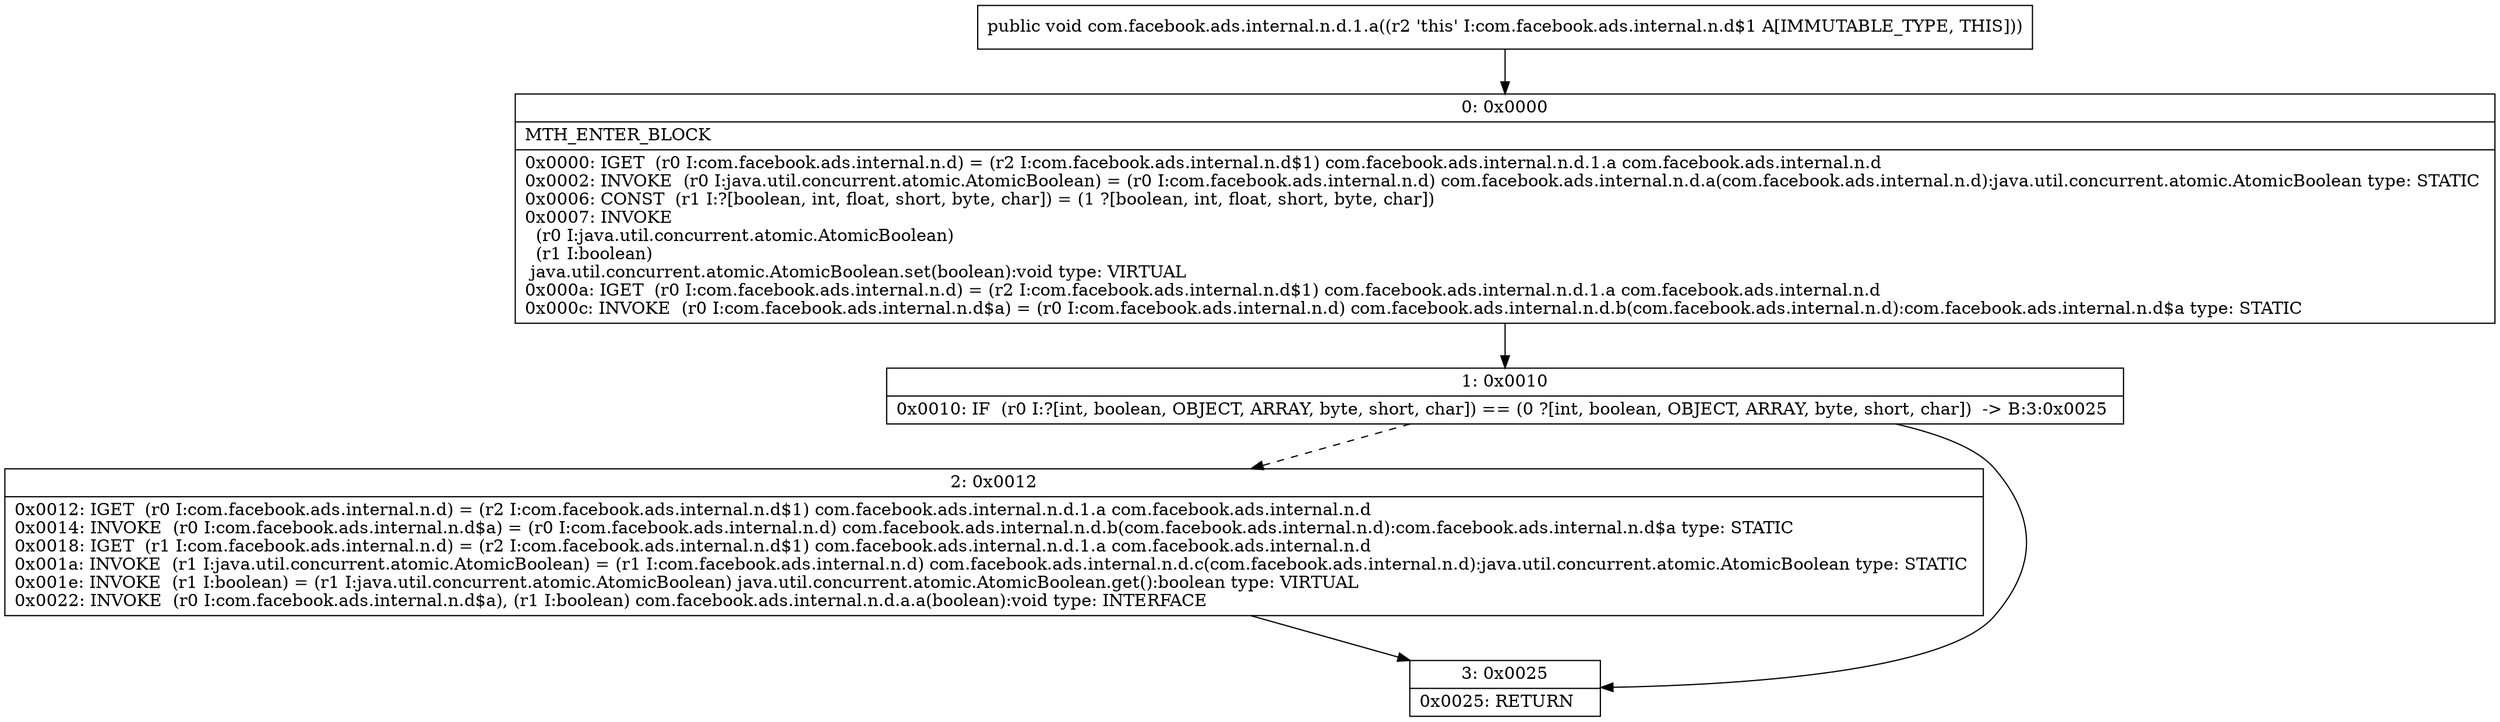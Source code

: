 digraph "CFG forcom.facebook.ads.internal.n.d.1.a()V" {
Node_0 [shape=record,label="{0\:\ 0x0000|MTH_ENTER_BLOCK\l|0x0000: IGET  (r0 I:com.facebook.ads.internal.n.d) = (r2 I:com.facebook.ads.internal.n.d$1) com.facebook.ads.internal.n.d.1.a com.facebook.ads.internal.n.d \l0x0002: INVOKE  (r0 I:java.util.concurrent.atomic.AtomicBoolean) = (r0 I:com.facebook.ads.internal.n.d) com.facebook.ads.internal.n.d.a(com.facebook.ads.internal.n.d):java.util.concurrent.atomic.AtomicBoolean type: STATIC \l0x0006: CONST  (r1 I:?[boolean, int, float, short, byte, char]) = (1 ?[boolean, int, float, short, byte, char]) \l0x0007: INVOKE  \l  (r0 I:java.util.concurrent.atomic.AtomicBoolean)\l  (r1 I:boolean)\l java.util.concurrent.atomic.AtomicBoolean.set(boolean):void type: VIRTUAL \l0x000a: IGET  (r0 I:com.facebook.ads.internal.n.d) = (r2 I:com.facebook.ads.internal.n.d$1) com.facebook.ads.internal.n.d.1.a com.facebook.ads.internal.n.d \l0x000c: INVOKE  (r0 I:com.facebook.ads.internal.n.d$a) = (r0 I:com.facebook.ads.internal.n.d) com.facebook.ads.internal.n.d.b(com.facebook.ads.internal.n.d):com.facebook.ads.internal.n.d$a type: STATIC \l}"];
Node_1 [shape=record,label="{1\:\ 0x0010|0x0010: IF  (r0 I:?[int, boolean, OBJECT, ARRAY, byte, short, char]) == (0 ?[int, boolean, OBJECT, ARRAY, byte, short, char])  \-\> B:3:0x0025 \l}"];
Node_2 [shape=record,label="{2\:\ 0x0012|0x0012: IGET  (r0 I:com.facebook.ads.internal.n.d) = (r2 I:com.facebook.ads.internal.n.d$1) com.facebook.ads.internal.n.d.1.a com.facebook.ads.internal.n.d \l0x0014: INVOKE  (r0 I:com.facebook.ads.internal.n.d$a) = (r0 I:com.facebook.ads.internal.n.d) com.facebook.ads.internal.n.d.b(com.facebook.ads.internal.n.d):com.facebook.ads.internal.n.d$a type: STATIC \l0x0018: IGET  (r1 I:com.facebook.ads.internal.n.d) = (r2 I:com.facebook.ads.internal.n.d$1) com.facebook.ads.internal.n.d.1.a com.facebook.ads.internal.n.d \l0x001a: INVOKE  (r1 I:java.util.concurrent.atomic.AtomicBoolean) = (r1 I:com.facebook.ads.internal.n.d) com.facebook.ads.internal.n.d.c(com.facebook.ads.internal.n.d):java.util.concurrent.atomic.AtomicBoolean type: STATIC \l0x001e: INVOKE  (r1 I:boolean) = (r1 I:java.util.concurrent.atomic.AtomicBoolean) java.util.concurrent.atomic.AtomicBoolean.get():boolean type: VIRTUAL \l0x0022: INVOKE  (r0 I:com.facebook.ads.internal.n.d$a), (r1 I:boolean) com.facebook.ads.internal.n.d.a.a(boolean):void type: INTERFACE \l}"];
Node_3 [shape=record,label="{3\:\ 0x0025|0x0025: RETURN   \l}"];
MethodNode[shape=record,label="{public void com.facebook.ads.internal.n.d.1.a((r2 'this' I:com.facebook.ads.internal.n.d$1 A[IMMUTABLE_TYPE, THIS])) }"];
MethodNode -> Node_0;
Node_0 -> Node_1;
Node_1 -> Node_2[style=dashed];
Node_1 -> Node_3;
Node_2 -> Node_3;
}


